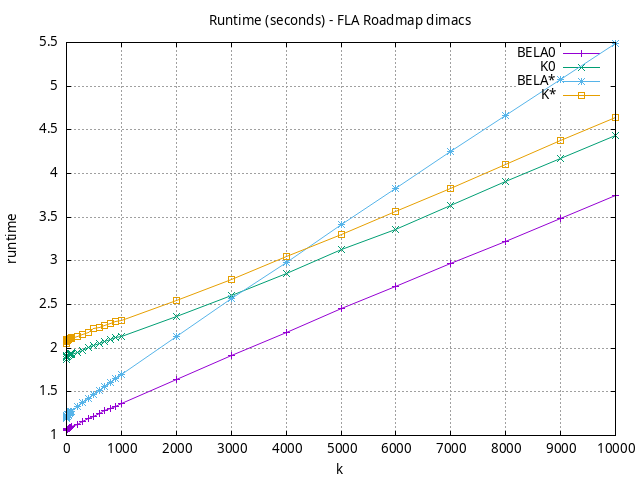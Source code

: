 #!/usr/bin/gnuplot
# -*- coding: utf-8 -*-
#
# results/roadmap/dimacs/FLA/USA-road-d.FLA.mixed.runtime.gnuplot
#
# Started on 01/09/2024 14:43:31
# Author: Carlos Linares López
set grid
set xlabel "k"
set ylabel "runtime"

set title "Runtime (seconds) - FLA Roadmap dimacs"

set terminal png enhanced font "Ariel,10"
set output 'USA-road-d.FLA.mixed.runtime.png'

plot "-" title "BELA0"      with linesp, "-" title "K0"      with linesp, "-" title "BELA*"      with linesp, "-" title "K*"      with linesp

	1 1.052499005
	2 1.07232562
	3 1.073183318
	4 1.075740395
	5 1.0741933010000002
	6 1.0755477919999998
	7 1.077760346
	8 1.077262777
	9 1.072080139
	10 1.0690833499999999
	20 1.07320994
	30 1.076477077
	40 1.0801546590000002
	50 1.0845243459999998
	60 1.087486567
	70 1.090177899
	80 1.095308678
	90 1.0991892239999996
	100 1.099625495
	200 1.130593842
	300 1.162628434
	400 1.193370309
	500 1.2212933149999998
	600 1.251000896
	700 1.2805925360000001
	800 1.3097678209999999
	900 1.3374837269999997
	1000 1.363926622
	2000 1.6428748299999998
	3000 1.91404155
	4000 2.1796098600000002
	5000 2.4484783399999994
	6000 2.70514852
	7000 2.9659199999999992
	8000 3.22349088
	9000 3.4863477599999997
	10000 3.7473777500000005
end
	1 1.872609252
	2 1.8935646490000004
	3 1.8950594859999998
	4 1.899756458
	5 1.904882754
	6 1.9076228270000002
	7 1.9089981880000002
	8 1.911784193
	9 1.9126762270000004
	10 1.9041203800000002
	20 1.9087188739999998
	30 1.912711324
	40 1.917657795
	50 1.923169221
	60 1.923366745
	70 1.9277525569999998
	80 1.9437664989999999
	90 1.9333761680000001
	100 1.9285796739999999
	200 1.9530511959999999
	300 1.977905595
	400 2.00197271
	500 2.02752358
	600 2.04866771
	700 2.07237344
	800 2.09534603
	900 2.1203617799999996
	1000 2.13114694
	2000 2.3654134300000003
	3000 2.60448236
	4000 2.8519693199999994
	5000 3.1261405800000004
	6000 3.3627949500000005
	7000 3.6338099100000005
	8000 3.9048573899999997
	9000 4.1743140499999996
	10000 4.434842720000001
end
	1 1.199179369
	2 1.2174769239999998
	3 1.210649779
	4 1.211650043
	5 1.212361863
	6 1.215601422
	7 1.230949712
	8 1.2334405309999998
	9 1.2344348280000002
	10 1.2382974949999999
	20 1.2201736749999998
	30 1.226315364
	40 1.2363694699999999
	50 1.2567527299999997
	60 1.2623035569999999
	70 1.2645590480000002
	80 1.269796914
	90 1.2764091039999999
	100 1.2788712770000001
	200 1.327878245
	300 1.375421426
	400 1.422817858
	500 1.4680822900000003
	600 1.516489537
	700 1.5626252
	800 1.610803517
	900 1.6542509299999997
	1000 1.69458172
	2000 2.13615135
	3000 2.5641786399999997
	4000 2.979795790000001
	5000 3.41282374
	6000 3.8321559400000003
	7000 4.25035895
	8000 4.66413666
	9000 5.07743257
	10000 5.485262260000002
end
	1 2.053593273
	2 2.072237893
	3 2.077616109
	4 2.084601675
	5 2.0901845049999994
	6 2.090932233
	7 2.094534193
	8 2.0927009909999996
	9 2.0974285630000002
	10 2.0910299910000005
	20 2.092827346
	30 2.0968738449999997
	40 2.0984099840000003
	50 2.1069146730000003
	60 2.1066504569999998
	70 2.11332218
	80 2.11415803
	90 2.121339355
	100 2.1138673389999996
	200 2.139212584
	300 2.162037467
	400 2.18301883
	500 2.2299487229999997
	600 2.237594031
	700 2.2600097
	800 2.2870688499999994
	900 2.3106877
	1000 2.3222558699999998
	2000 2.5489983200000004
	3000 2.7901479
	4000 3.0450590799999997
	5000 3.30466742
	6000 3.5603533800000005
	7000 3.8282079799999997
	8000 4.10163795
	9000 4.37488353
	10000 4.636981840000001
end
